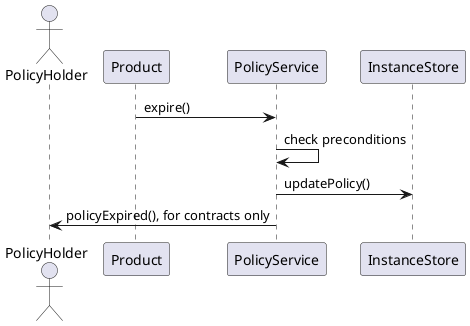 @startuml

actor PolicyHolder
participant Product

participant PolicyService
participant InstanceStore

Product -> PolicyService : expire()

PolicyService -> PolicyService : check preconditions
PolicyService -> InstanceStore : updatePolicy()

PolicyService -> PolicyHolder : policyExpired(), for contracts only

@enduml